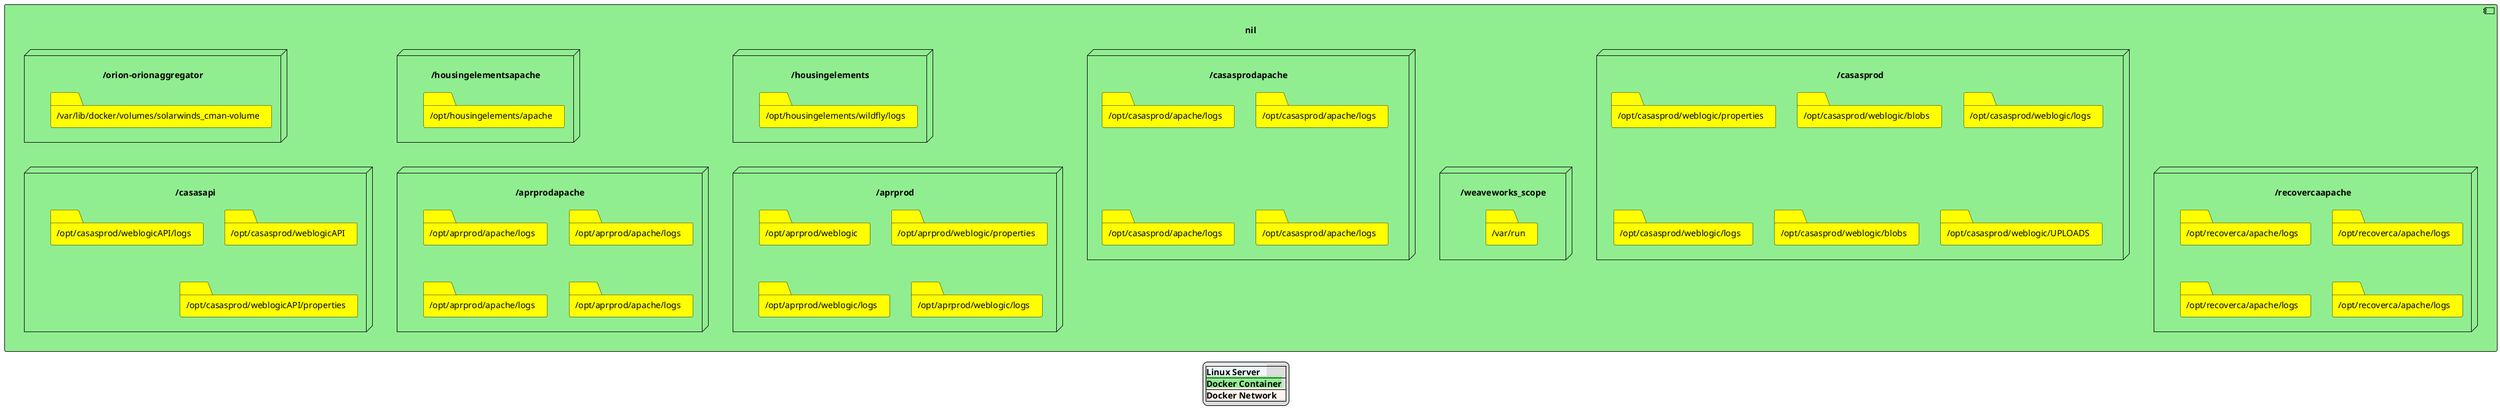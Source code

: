 @startuml "Generated"
'on: 2021-12-27T23:42:04.68-08:00
' hide stereotype
legend
|<back:AliceBlue><b>Linux Server   </b></back>|
|<back:LightGreen><b>Docker Container</b></back>|
|<back:SeaShell><b>Docker Network    </b></back>|
endlegend

	component "\nnil" as x314602240 #LightGreen {
	

		node "\n/aprprod" as x174926803 #LightGreen {
	
	folder "/opt/aprprod/weblogic/properties" as x54566453 #Yellow {
	

	}
	folder "/opt/aprprod/weblogic/logs" as x119806867 #Yellow {
	

	}
	folder "/opt/aprprod/weblogic" as x218224257 #Yellow {
	

	}
	folder "/opt/aprprod/weblogic/logs" as x227922487 #Yellow {
	

	}
		x54566453 -[hidden]- x119806867
		x218224257 -[hidden]- x227922487

	}

		node "\n/aprprodapache" as x27926429 #LightGreen {
	
	folder "/opt/aprprod/apache/logs" as x109915288 #Yellow {
	

	}
	folder "/opt/aprprod/apache/logs" as x44921036 #Yellow {
	

	}
	folder "/opt/aprprod/apache/logs" as x36585569 #Yellow {
	

	}
	folder "/opt/aprprod/apache/logs" as x38716025 #Yellow {
	

	}
		x109915288 -[hidden]- x44921036
		x36585569 -[hidden]- x38716025

	}

		node "\n/casasapi" as x20523776 #LightGreen {
	
	folder "/opt/casasprod/weblogicAPI" as x225693662 #Yellow {
	

	}
	folder "/opt/casasprod/weblogicAPI/properties" as x90785967 #Yellow {
	

	}
	folder "/opt/casasprod/weblogicAPI/logs" as x80047645 #Yellow {
	

	}
		x225693662 -[hidden]- x90785967

	}

		node "\n/casasprod" as x201186995 #LightGreen {
	
	folder "/opt/casasprod/weblogic/logs" as x195197699 #Yellow {
	

	}
	folder "/opt/casasprod/weblogic/UPLOADS" as x148800023 #Yellow {
	

	}
	folder "/opt/casasprod/weblogic/blobs" as x130795326 #Yellow {
	

	}
	folder "/opt/casasprod/weblogic/blobs" as x23810186 #Yellow {
	

	}
	folder "/opt/casasprod/weblogic/properties" as x172586117 #Yellow {
	

	}
	folder "/opt/casasprod/weblogic/logs" as x198615277 #Yellow {
	

	}
		x195197699 -[hidden]- x148800023
		x130795326 -[hidden]- x23810186
		x172586117 -[hidden]- x198615277

	}

		node "\n/casasprodapache" as x264905597 #LightGreen {
	
	folder "/opt/casasprod/apache/logs" as x215775464 #Yellow {
	

	}
	folder "/opt/casasprod/apache/logs" as x99527260 #Yellow {
	

	}
	folder "/opt/casasprod/apache/logs" as x79997361 #Yellow {
	

	}
	folder "/opt/casasprod/apache/logs" as x172051721 #Yellow {
	

	}
		x215775464 -[hidden]- x99527260
		x79997361 -[hidden]- x172051721

	}

		node "\n/housingelements" as x216975557 #LightGreen {
	
	folder "/opt/housingelements/wildfly/logs" as x24435535 #Yellow {
	

	}

	}

		node "\n/housingelementsapache" as x31121023 #LightGreen {
	
	folder "/opt/housingelements/apache" as x214166764 #Yellow {
	

	}

	}

		node "\n/orion-orionaggregator" as x185970893 #LightGreen {
	
	folder "/var/lib/docker/volumes/solarwinds_cman-volume" as x46078711 #Yellow {
	

	}

	}

		node "\n/recovercaapache" as x26784587 #LightGreen {
	
	folder "/opt/recoverca/apache/logs" as x99487710 #Yellow {
	

	}
	folder "/opt/recoverca/apache/logs" as x127690154 #Yellow {
	

	}
	folder "/opt/recoverca/apache/logs" as x121185543 #Yellow {
	

	}
	folder "/opt/recoverca/apache/logs" as x126469687 #Yellow {
	

	}
		x99487710 -[hidden]- x127690154
		x121185543 -[hidden]- x126469687

	}

		node "\n/weaveworks_scope" as x120489002 #LightGreen {
	
	folder "/var/run" as x106769585 #Yellow {
	

	}

	}
		x216975557 -[hidden]- x174926803
		x31121023 -[hidden]- x27926429
		x201186995 -[hidden]- x26784587
		x264905597 -[hidden]- x120489002
		x185970893 -[hidden]- x20523776

}
@enduml